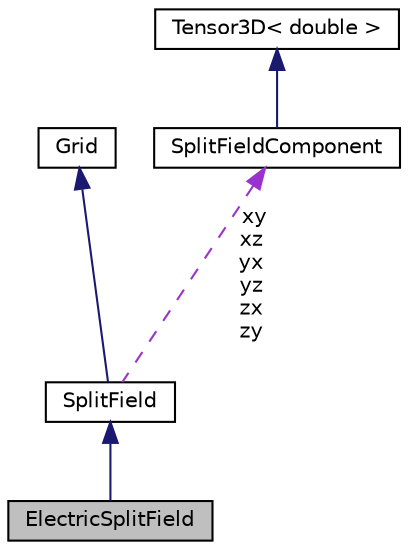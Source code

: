 digraph "ElectricSplitField"
{
 // LATEX_PDF_SIZE
  edge [fontname="Helvetica",fontsize="10",labelfontname="Helvetica",labelfontsize="10"];
  node [fontname="Helvetica",fontsize="10",shape=record];
  Node1 [label="ElectricSplitField",height=0.2,width=0.4,color="black", fillcolor="grey75", style="filled", fontcolor="black",tooltip=" "];
  Node2 -> Node1 [dir="back",color="midnightblue",fontsize="10",style="solid",fontname="Helvetica"];
  Node2 [label="SplitField",height=0.2,width=0.4,color="black", fillcolor="white", style="filled",URL="$classSplitField.html",tooltip=" "];
  Node3 -> Node2 [dir="back",color="midnightblue",fontsize="10",style="solid",fontname="Helvetica"];
  Node3 [label="Grid",height=0.2,width=0.4,color="black", fillcolor="white", style="filled",URL="$classGrid.html",tooltip=" "];
  Node4 -> Node2 [dir="back",color="darkorchid3",fontsize="10",style="dashed",label=" xy\nxz\nyx\nyz\nzx\nzy" ,fontname="Helvetica"];
  Node4 [label="SplitFieldComponent",height=0.2,width=0.4,color="black", fillcolor="white", style="filled",URL="$classSplitFieldComponent.html",tooltip=" "];
  Node5 -> Node4 [dir="back",color="midnightblue",fontsize="10",style="solid",fontname="Helvetica"];
  Node5 [label="Tensor3D\< double \>",height=0.2,width=0.4,color="black", fillcolor="white", style="filled",URL="$classTensor3D.html",tooltip=" "];
}
